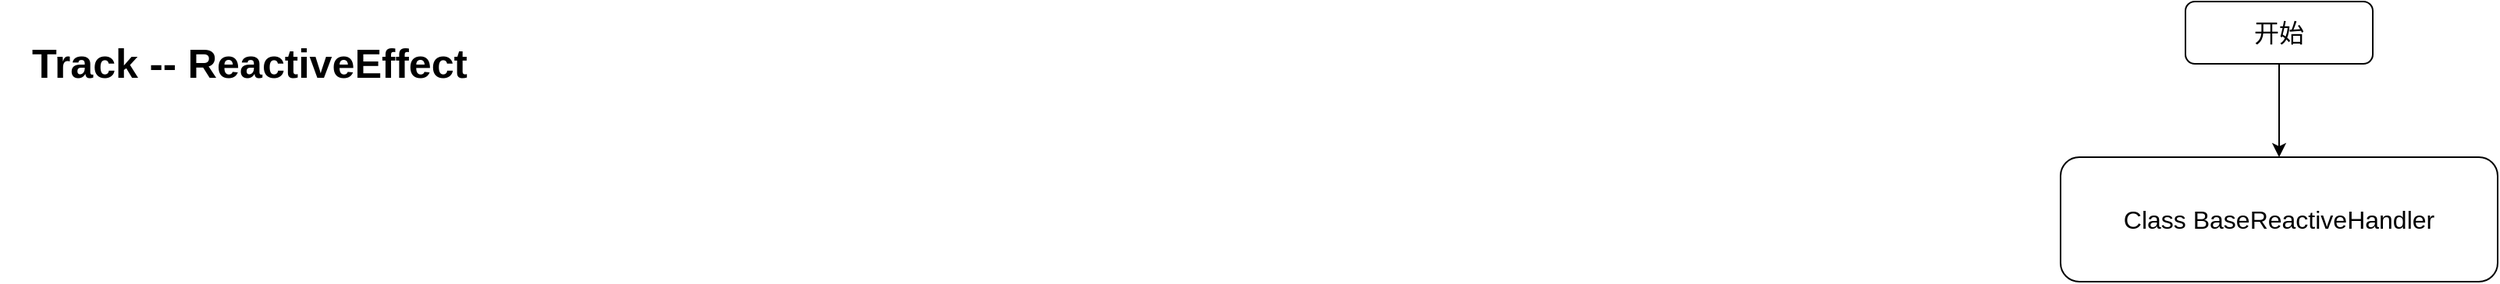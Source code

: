 <mxfile version="21.6.1" type="device">
  <diagram name="第 1 页" id="56AqnG4KWg7CC04EKh2M">
    <mxGraphModel dx="2740" dy="1156" grid="1" gridSize="10" guides="1" tooltips="1" connect="1" arrows="1" fold="1" page="1" pageScale="1" pageWidth="1169" pageHeight="827" math="0" shadow="0">
      <root>
        <mxCell id="0" />
        <mxCell id="1" parent="0" />
        <mxCell id="l0_PR2QTMXm8nSv0k1bN-1" value="Track -- ReactiveEffect" style="text;html=1;strokeColor=none;fillColor=none;align=center;verticalAlign=middle;whiteSpace=wrap;rounded=0;fontSize=26;fontStyle=1" vertex="1" parent="1">
          <mxGeometry x="-1120" y="40" width="320" height="80" as="geometry" />
        </mxCell>
        <mxCell id="l0_PR2QTMXm8nSv0k1bN-2" value="开始" style="rounded=1;whiteSpace=wrap;html=1;fontSize=16;" vertex="1" parent="1">
          <mxGeometry x="280" y="40" width="120" height="40" as="geometry" />
        </mxCell>
        <mxCell id="l0_PR2QTMXm8nSv0k1bN-3" value="Class BaseReactiveHandler" style="rounded=1;whiteSpace=wrap;html=1;fontSize=16;" vertex="1" parent="1">
          <mxGeometry x="200" y="140" width="280" height="80" as="geometry" />
        </mxCell>
        <mxCell id="l0_PR2QTMXm8nSv0k1bN-4" value="" style="endArrow=classic;html=1;rounded=0;exitX=0.5;exitY=1;exitDx=0;exitDy=0;" edge="1" parent="1" source="l0_PR2QTMXm8nSv0k1bN-2" target="l0_PR2QTMXm8nSv0k1bN-3">
          <mxGeometry width="50" height="50" relative="1" as="geometry">
            <mxPoint x="160" y="510" as="sourcePoint" />
            <mxPoint x="210" y="460" as="targetPoint" />
          </mxGeometry>
        </mxCell>
      </root>
    </mxGraphModel>
  </diagram>
</mxfile>
